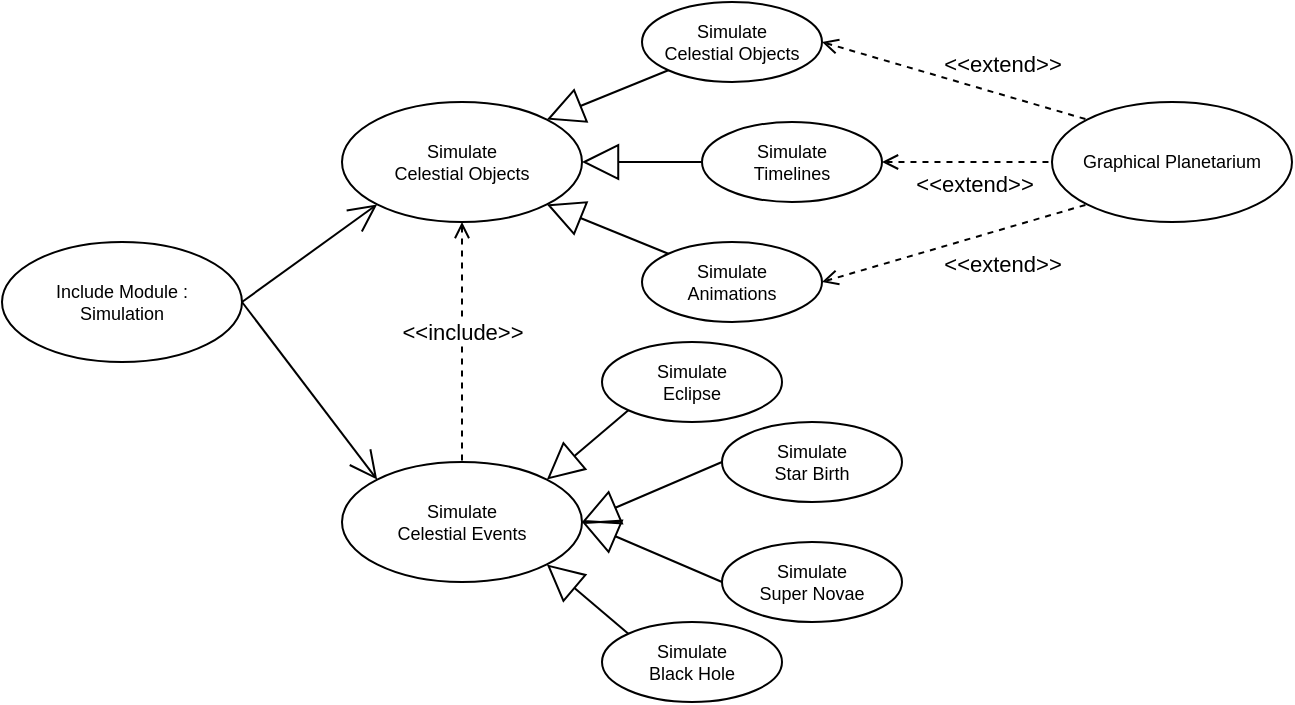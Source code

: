 <mxfile version="24.6.1" type="device">
  <diagram name="Page-1" id="JFPJkxZZSjxiJD6og031">
    <mxGraphModel dx="89" dy="630" grid="1" gridSize="10" guides="1" tooltips="1" connect="1" arrows="1" fold="1" page="1" pageScale="1" pageWidth="850" pageHeight="1100" math="0" shadow="0">
      <root>
        <mxCell id="0" />
        <mxCell id="1" parent="0" />
        <mxCell id="_TZs-UMcsAIsMrrE9qfW-72" value="Include Module :&lt;div&gt;Simulation&lt;/div&gt;" style="ellipse;whiteSpace=wrap;html=1;fontSize=9;" parent="1" vertex="1">
          <mxGeometry x="960" y="200" width="120" height="60" as="geometry" />
        </mxCell>
        <mxCell id="_TZs-UMcsAIsMrrE9qfW-73" value="Simulate&lt;div&gt;Celestial Events&lt;/div&gt;" style="ellipse;whiteSpace=wrap;html=1;fontSize=9;" parent="1" vertex="1">
          <mxGeometry x="1130" y="310" width="120" height="60" as="geometry" />
        </mxCell>
        <mxCell id="_TZs-UMcsAIsMrrE9qfW-74" value="" style="endArrow=open;endFill=1;endSize=12;html=1;rounded=0;exitX=1;exitY=0.5;exitDx=0;exitDy=0;entryX=0;entryY=0;entryDx=0;entryDy=0;" parent="1" source="_TZs-UMcsAIsMrrE9qfW-72" target="_TZs-UMcsAIsMrrE9qfW-73" edge="1">
          <mxGeometry width="160" relative="1" as="geometry">
            <mxPoint x="1050" y="130" as="sourcePoint" />
            <mxPoint x="1140" y="90" as="targetPoint" />
          </mxGeometry>
        </mxCell>
        <mxCell id="_TZs-UMcsAIsMrrE9qfW-75" value="" style="endArrow=open;endFill=1;endSize=12;html=1;rounded=0;exitX=1;exitY=0.5;exitDx=0;exitDy=0;entryX=0;entryY=1;entryDx=0;entryDy=0;" parent="1" source="_TZs-UMcsAIsMrrE9qfW-72" target="_TZs-UMcsAIsMrrE9qfW-76" edge="1">
          <mxGeometry width="160" relative="1" as="geometry">
            <mxPoint x="1060" y="130" as="sourcePoint" />
            <mxPoint x="1147.574" y="181.213" as="targetPoint" />
          </mxGeometry>
        </mxCell>
        <mxCell id="_TZs-UMcsAIsMrrE9qfW-76" value="Simulate&lt;div&gt;Celestial Objects&lt;/div&gt;" style="ellipse;whiteSpace=wrap;html=1;fontSize=9;" parent="1" vertex="1">
          <mxGeometry x="1130" y="130" width="120" height="60" as="geometry" />
        </mxCell>
        <mxCell id="_TZs-UMcsAIsMrrE9qfW-77" value="Simulate&lt;div&gt;Celestial Objects&lt;/div&gt;" style="ellipse;whiteSpace=wrap;html=1;fontSize=9;" parent="1" vertex="1">
          <mxGeometry x="1280" y="80" width="90" height="40" as="geometry" />
        </mxCell>
        <mxCell id="_TZs-UMcsAIsMrrE9qfW-78" value="Simulate&lt;div&gt;Timelines&lt;/div&gt;" style="ellipse;whiteSpace=wrap;html=1;fontSize=9;" parent="1" vertex="1">
          <mxGeometry x="1310" y="140" width="90" height="40" as="geometry" />
        </mxCell>
        <mxCell id="_TZs-UMcsAIsMrrE9qfW-79" value="Simulate&lt;div&gt;Animations&lt;/div&gt;" style="ellipse;whiteSpace=wrap;html=1;fontSize=9;" parent="1" vertex="1">
          <mxGeometry x="1280" y="200" width="90" height="40" as="geometry" />
        </mxCell>
        <mxCell id="_TZs-UMcsAIsMrrE9qfW-80" value="" style="endArrow=none;endSize=16;endFill=0;html=1;rounded=0;exitX=1;exitY=0;exitDx=0;exitDy=0;entryX=0;entryY=1;entryDx=0;entryDy=0;startSize=16;startArrow=block;startFill=0;" parent="1" source="_TZs-UMcsAIsMrrE9qfW-76" target="_TZs-UMcsAIsMrrE9qfW-77" edge="1">
          <mxGeometry width="160" relative="1" as="geometry">
            <mxPoint x="1290" y="150" as="sourcePoint" />
            <mxPoint x="1350" y="90" as="targetPoint" />
          </mxGeometry>
        </mxCell>
        <mxCell id="_TZs-UMcsAIsMrrE9qfW-81" value="" style="endArrow=none;endSize=16;endFill=0;html=1;rounded=0;exitX=1;exitY=0.5;exitDx=0;exitDy=0;entryX=0;entryY=0.5;entryDx=0;entryDy=0;startSize=16;startArrow=block;startFill=0;" parent="1" source="_TZs-UMcsAIsMrrE9qfW-76" target="_TZs-UMcsAIsMrrE9qfW-78" edge="1">
          <mxGeometry width="160" relative="1" as="geometry">
            <mxPoint x="1250" y="210" as="sourcePoint" />
            <mxPoint x="1367" y="161" as="targetPoint" />
          </mxGeometry>
        </mxCell>
        <mxCell id="_TZs-UMcsAIsMrrE9qfW-82" value="" style="endArrow=none;endSize=16;endFill=0;html=1;rounded=0;exitX=1;exitY=1;exitDx=0;exitDy=0;entryX=0;entryY=0;entryDx=0;entryDy=0;startSize=16;startArrow=block;startFill=0;" parent="1" source="_TZs-UMcsAIsMrrE9qfW-76" target="_TZs-UMcsAIsMrrE9qfW-79" edge="1">
          <mxGeometry width="160" relative="1" as="geometry">
            <mxPoint x="1250" y="229" as="sourcePoint" />
            <mxPoint x="1340" y="240" as="targetPoint" />
          </mxGeometry>
        </mxCell>
        <mxCell id="_TZs-UMcsAIsMrrE9qfW-83" value="Graphical Planetarium" style="ellipse;whiteSpace=wrap;html=1;fontSize=9;" parent="1" vertex="1">
          <mxGeometry x="1485" y="130" width="120" height="60" as="geometry" />
        </mxCell>
        <mxCell id="_TZs-UMcsAIsMrrE9qfW-84" value="&amp;lt;&amp;lt;extend&amp;gt;&amp;gt;" style="html=1;verticalAlign=bottom;labelBackgroundColor=none;endArrow=none;endFill=0;dashed=1;rounded=0;exitX=1;exitY=0.5;exitDx=0;exitDy=0;entryX=0;entryY=0.5;entryDx=0;entryDy=0;startArrow=open;startFill=0;" parent="1" source="_TZs-UMcsAIsMrrE9qfW-78" target="_TZs-UMcsAIsMrrE9qfW-83" edge="1">
          <mxGeometry x="0.067" y="-20" width="160" relative="1" as="geometry">
            <mxPoint x="1405" y="159.71" as="sourcePoint" />
            <mxPoint x="1505" y="159.71" as="targetPoint" />
            <mxPoint as="offset" />
          </mxGeometry>
        </mxCell>
        <mxCell id="_TZs-UMcsAIsMrrE9qfW-85" value="&amp;lt;&amp;lt;extend&amp;gt;&amp;gt;" style="html=1;verticalAlign=bottom;labelBackgroundColor=none;endArrow=none;endFill=0;dashed=1;rounded=0;exitX=1;exitY=0.5;exitDx=0;exitDy=0;entryX=0;entryY=0;entryDx=0;entryDy=0;startArrow=open;startFill=0;" parent="1" source="_TZs-UMcsAIsMrrE9qfW-77" target="_TZs-UMcsAIsMrrE9qfW-83" edge="1">
          <mxGeometry x="0.334" y="6" width="160" relative="1" as="geometry">
            <mxPoint x="1410" y="170" as="sourcePoint" />
            <mxPoint x="1495" y="170" as="targetPoint" />
            <mxPoint as="offset" />
          </mxGeometry>
        </mxCell>
        <mxCell id="_TZs-UMcsAIsMrrE9qfW-86" value="&amp;lt;&amp;lt;extend&amp;gt;&amp;gt;" style="html=1;verticalAlign=bottom;labelBackgroundColor=none;endArrow=none;endFill=0;dashed=1;rounded=0;exitX=1;exitY=0.5;exitDx=0;exitDy=0;entryX=0;entryY=1;entryDx=0;entryDy=0;startArrow=open;startFill=0;" parent="1" source="_TZs-UMcsAIsMrrE9qfW-79" target="_TZs-UMcsAIsMrrE9qfW-83" edge="1">
          <mxGeometry x="0.252" y="-25" width="160" relative="1" as="geometry">
            <mxPoint x="1420" y="180" as="sourcePoint" />
            <mxPoint x="1505" y="180" as="targetPoint" />
            <mxPoint as="offset" />
          </mxGeometry>
        </mxCell>
        <mxCell id="_TZs-UMcsAIsMrrE9qfW-87" value="" style="html=1;verticalAlign=bottom;labelBackgroundColor=none;endArrow=none;endFill=0;dashed=1;rounded=0;exitX=0.5;exitY=1;exitDx=0;exitDy=0;entryX=0.5;entryY=0;entryDx=0;entryDy=0;startArrow=open;startFill=0;" parent="1" source="_TZs-UMcsAIsMrrE9qfW-76" target="_TZs-UMcsAIsMrrE9qfW-73" edge="1">
          <mxGeometry x="0.143" width="160" relative="1" as="geometry">
            <mxPoint x="1189.71" y="185" as="sourcePoint" />
            <mxPoint x="1189.71" y="255" as="targetPoint" />
            <mxPoint as="offset" />
          </mxGeometry>
        </mxCell>
        <mxCell id="_TZs-UMcsAIsMrrE9qfW-88" value="&amp;lt;&amp;lt;include&amp;gt;&amp;gt;" style="edgeLabel;html=1;align=center;verticalAlign=middle;resizable=0;points=[];" parent="_TZs-UMcsAIsMrrE9qfW-87" vertex="1" connectable="0">
          <mxGeometry x="-0.192" y="-2" relative="1" as="geometry">
            <mxPoint x="2" y="6" as="offset" />
          </mxGeometry>
        </mxCell>
        <mxCell id="_TZs-UMcsAIsMrrE9qfW-89" value="&lt;div&gt;Simulate&lt;/div&gt;Eclipse" style="ellipse;whiteSpace=wrap;html=1;fontSize=9;" parent="1" vertex="1">
          <mxGeometry x="1260" y="250" width="90" height="40" as="geometry" />
        </mxCell>
        <mxCell id="_TZs-UMcsAIsMrrE9qfW-90" value="&lt;div&gt;Simulate&lt;/div&gt;Star Birth" style="ellipse;whiteSpace=wrap;html=1;fontSize=9;" parent="1" vertex="1">
          <mxGeometry x="1320" y="290" width="90" height="40" as="geometry" />
        </mxCell>
        <mxCell id="_TZs-UMcsAIsMrrE9qfW-91" value="&lt;div&gt;Simulate&lt;/div&gt;Super Novae" style="ellipse;whiteSpace=wrap;html=1;fontSize=9;" parent="1" vertex="1">
          <mxGeometry x="1320" y="350" width="90" height="40" as="geometry" />
        </mxCell>
        <mxCell id="_TZs-UMcsAIsMrrE9qfW-92" value="&lt;div&gt;Simulate&lt;/div&gt;&lt;div&gt;Black Hole&lt;/div&gt;" style="ellipse;whiteSpace=wrap;html=1;fontSize=9;" parent="1" vertex="1">
          <mxGeometry x="1260" y="390" width="90" height="40" as="geometry" />
        </mxCell>
        <mxCell id="_TZs-UMcsAIsMrrE9qfW-93" value="" style="endArrow=none;endSize=16;endFill=0;html=1;rounded=0;exitX=1;exitY=0;exitDx=0;exitDy=0;entryX=0;entryY=1;entryDx=0;entryDy=0;startSize=16;startArrow=block;startFill=0;" parent="1" source="_TZs-UMcsAIsMrrE9qfW-73" target="_TZs-UMcsAIsMrrE9qfW-89" edge="1">
          <mxGeometry width="160" relative="1" as="geometry">
            <mxPoint x="1249" y="322.5" as="sourcePoint" />
            <mxPoint x="1310" y="297.5" as="targetPoint" />
          </mxGeometry>
        </mxCell>
        <mxCell id="_TZs-UMcsAIsMrrE9qfW-94" value="" style="endArrow=none;endSize=16;endFill=0;html=1;rounded=0;exitX=1;exitY=1;exitDx=0;exitDy=0;entryX=0;entryY=0;entryDx=0;entryDy=0;startSize=16;startArrow=block;startFill=0;" parent="1" source="_TZs-UMcsAIsMrrE9qfW-73" target="_TZs-UMcsAIsMrrE9qfW-92" edge="1">
          <mxGeometry width="160" relative="1" as="geometry">
            <mxPoint x="1242" y="329" as="sourcePoint" />
            <mxPoint x="1283" y="294" as="targetPoint" />
          </mxGeometry>
        </mxCell>
        <mxCell id="_TZs-UMcsAIsMrrE9qfW-95" value="" style="endArrow=none;endSize=16;endFill=0;html=1;rounded=0;exitX=1;exitY=0.5;exitDx=0;exitDy=0;entryX=0;entryY=0.5;entryDx=0;entryDy=0;startSize=16;startArrow=block;startFill=0;" parent="1" source="_TZs-UMcsAIsMrrE9qfW-73" target="_TZs-UMcsAIsMrrE9qfW-91" edge="1">
          <mxGeometry width="160" relative="1" as="geometry">
            <mxPoint x="1242" y="371" as="sourcePoint" />
            <mxPoint x="1283" y="406" as="targetPoint" />
          </mxGeometry>
        </mxCell>
        <mxCell id="_TZs-UMcsAIsMrrE9qfW-96" value="" style="endArrow=none;endSize=16;endFill=0;html=1;rounded=0;exitX=1;exitY=0.5;exitDx=0;exitDy=0;entryX=0;entryY=0.5;entryDx=0;entryDy=0;startSize=16;startArrow=block;startFill=0;" parent="1" source="_TZs-UMcsAIsMrrE9qfW-73" target="_TZs-UMcsAIsMrrE9qfW-90" edge="1">
          <mxGeometry width="160" relative="1" as="geometry">
            <mxPoint x="1252" y="381" as="sourcePoint" />
            <mxPoint x="1293" y="416" as="targetPoint" />
          </mxGeometry>
        </mxCell>
      </root>
    </mxGraphModel>
  </diagram>
</mxfile>
